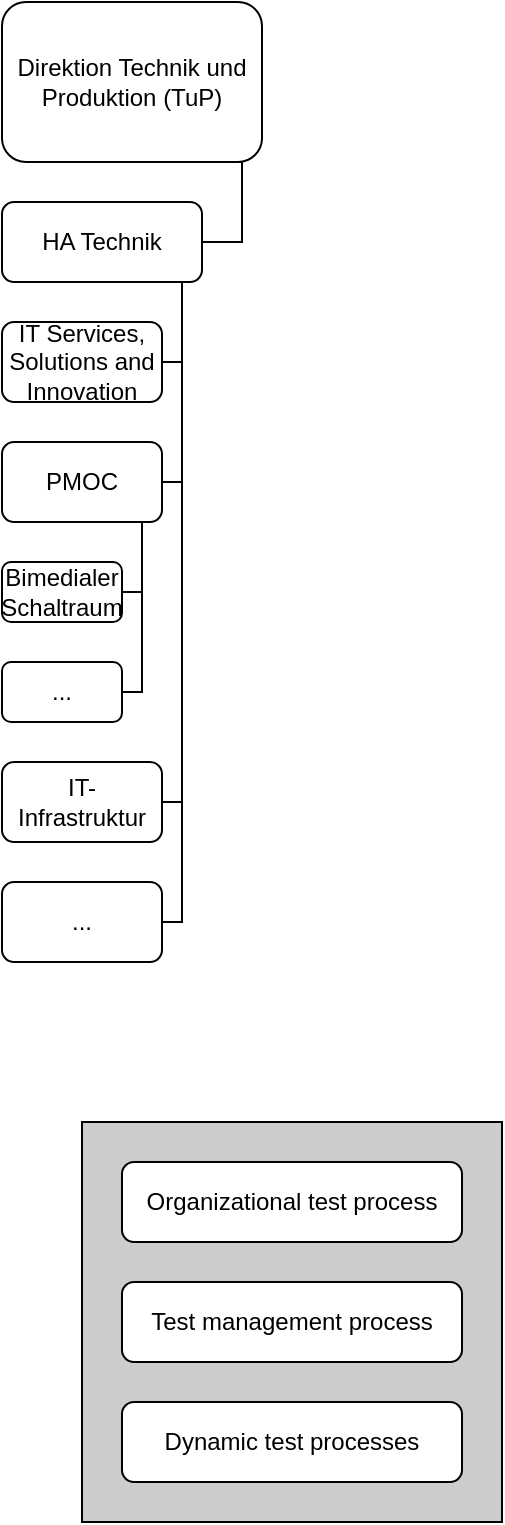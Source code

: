 <mxfile version="28.1.0">
  <diagram name="Seite-1" id="TvuDI8QwhE15kElaz38e">
    <mxGraphModel dx="810" dy="451" grid="1" gridSize="10" guides="1" tooltips="1" connect="1" arrows="1" fold="1" page="1" pageScale="1" pageWidth="827" pageHeight="1169" math="0" shadow="0">
      <root>
        <mxCell id="0" />
        <mxCell id="GiZz-HR4AVTah3v7BY4u-3" value="Organigramm" parent="0" />
        <mxCell id="GiZz-HR4AVTah3v7BY4u-19" style="edgeStyle=orthogonalEdgeStyle;rounded=0;orthogonalLoop=1;jettySize=auto;html=1;exitX=1;exitY=0.5;exitDx=0;exitDy=0;entryX=0.845;entryY=1.002;entryDx=0;entryDy=0;entryPerimeter=0;endArrow=none;endFill=0;" parent="GiZz-HR4AVTah3v7BY4u-3" source="GiZz-HR4AVTah3v7BY4u-4" target="GiZz-HR4AVTah3v7BY4u-5" edge="1">
          <mxGeometry relative="1" as="geometry">
            <mxPoint x="410.0" y="110.035" as="targetPoint" />
          </mxGeometry>
        </mxCell>
        <mxCell id="GiZz-HR4AVTah3v7BY4u-4" value="HA Technik" style="rounded=1;whiteSpace=wrap;html=1;" parent="GiZz-HR4AVTah3v7BY4u-3" vertex="1">
          <mxGeometry x="300" y="100" width="100" height="40" as="geometry" />
        </mxCell>
        <mxCell id="GiZz-HR4AVTah3v7BY4u-5" value="Direktion Technik und Produktion (TuP)" style="rounded=1;whiteSpace=wrap;html=1;" parent="GiZz-HR4AVTah3v7BY4u-3" vertex="1">
          <mxGeometry x="300" width="130" height="80" as="geometry" />
        </mxCell>
        <mxCell id="GiZz-HR4AVTah3v7BY4u-21" style="edgeStyle=orthogonalEdgeStyle;rounded=0;orthogonalLoop=1;jettySize=auto;html=1;exitX=1;exitY=0.5;exitDx=0;exitDy=0;endArrow=none;endFill=0;" parent="GiZz-HR4AVTah3v7BY4u-3" source="GiZz-HR4AVTah3v7BY4u-11" edge="1">
          <mxGeometry relative="1" as="geometry">
            <mxPoint x="390" y="180" as="targetPoint" />
            <Array as="points">
              <mxPoint x="390" y="240" />
            </Array>
          </mxGeometry>
        </mxCell>
        <mxCell id="GiZz-HR4AVTah3v7BY4u-11" value="PMOC" style="rounded=1;whiteSpace=wrap;html=1;" parent="GiZz-HR4AVTah3v7BY4u-3" vertex="1">
          <mxGeometry x="300" y="220" width="80" height="40" as="geometry" />
        </mxCell>
        <mxCell id="GiZz-HR4AVTah3v7BY4u-12" value="IT Services, Solutions and Innovation" style="rounded=1;whiteSpace=wrap;html=1;" parent="GiZz-HR4AVTah3v7BY4u-3" vertex="1">
          <mxGeometry x="300" y="160" width="80" height="40" as="geometry" />
        </mxCell>
        <mxCell id="GiZz-HR4AVTah3v7BY4u-23" style="edgeStyle=orthogonalEdgeStyle;rounded=0;orthogonalLoop=1;jettySize=auto;html=1;exitX=1;exitY=0.5;exitDx=0;exitDy=0;endArrow=none;endFill=0;" parent="GiZz-HR4AVTah3v7BY4u-3" source="GiZz-HR4AVTah3v7BY4u-13" edge="1">
          <mxGeometry relative="1" as="geometry">
            <mxPoint x="390" y="240" as="targetPoint" />
            <Array as="points">
              <mxPoint x="390" y="400" />
            </Array>
          </mxGeometry>
        </mxCell>
        <mxCell id="GiZz-HR4AVTah3v7BY4u-13" value="IT-Infrastruktur" style="rounded=1;whiteSpace=wrap;html=1;" parent="GiZz-HR4AVTah3v7BY4u-3" vertex="1">
          <mxGeometry x="300" y="380" width="80" height="40" as="geometry" />
        </mxCell>
        <mxCell id="GiZz-HR4AVTah3v7BY4u-14" value="Bimedialer Schaltraum" style="rounded=1;whiteSpace=wrap;html=1;" parent="GiZz-HR4AVTah3v7BY4u-3" vertex="1">
          <mxGeometry x="300" y="280" width="60" height="30" as="geometry" />
        </mxCell>
        <mxCell id="GiZz-HR4AVTah3v7BY4u-15" value="..." style="rounded=1;whiteSpace=wrap;html=1;" parent="GiZz-HR4AVTah3v7BY4u-3" vertex="1">
          <mxGeometry x="300" y="330" width="60" height="30" as="geometry" />
        </mxCell>
        <mxCell id="GiZz-HR4AVTah3v7BY4u-20" style="edgeStyle=orthogonalEdgeStyle;rounded=0;orthogonalLoop=1;jettySize=auto;html=1;exitX=1;exitY=0.5;exitDx=0;exitDy=0;entryX=0.902;entryY=0.993;entryDx=0;entryDy=0;entryPerimeter=0;endArrow=none;endFill=0;" parent="GiZz-HR4AVTah3v7BY4u-3" source="GiZz-HR4AVTah3v7BY4u-12" target="GiZz-HR4AVTah3v7BY4u-4" edge="1">
          <mxGeometry relative="1" as="geometry">
            <Array as="points">
              <mxPoint x="390" y="180" />
              <mxPoint x="390" y="140" />
              <mxPoint x="390" y="140" />
            </Array>
          </mxGeometry>
        </mxCell>
        <mxCell id="GiZz-HR4AVTah3v7BY4u-24" style="edgeStyle=orthogonalEdgeStyle;rounded=0;orthogonalLoop=1;jettySize=auto;html=1;exitX=1;exitY=0.5;exitDx=0;exitDy=0;endArrow=none;endFill=0;" parent="GiZz-HR4AVTah3v7BY4u-3" source="GiZz-HR4AVTah3v7BY4u-22" edge="1">
          <mxGeometry relative="1" as="geometry">
            <mxPoint x="390" y="400" as="targetPoint" />
            <Array as="points">
              <mxPoint x="390" y="460" />
            </Array>
          </mxGeometry>
        </mxCell>
        <mxCell id="GiZz-HR4AVTah3v7BY4u-22" value="..." style="rounded=1;whiteSpace=wrap;html=1;" parent="GiZz-HR4AVTah3v7BY4u-3" vertex="1">
          <mxGeometry x="300" y="440" width="80" height="40" as="geometry" />
        </mxCell>
        <mxCell id="GiZz-HR4AVTah3v7BY4u-25" style="edgeStyle=orthogonalEdgeStyle;rounded=0;orthogonalLoop=1;jettySize=auto;html=1;exitX=1;exitY=0.5;exitDx=0;exitDy=0;endArrow=none;endFill=0;entryX=0.875;entryY=1.005;entryDx=0;entryDy=0;entryPerimeter=0;" parent="GiZz-HR4AVTah3v7BY4u-3" source="GiZz-HR4AVTah3v7BY4u-14" target="GiZz-HR4AVTah3v7BY4u-11" edge="1">
          <mxGeometry relative="1" as="geometry">
            <mxPoint x="370" y="280" as="targetPoint" />
          </mxGeometry>
        </mxCell>
        <mxCell id="GiZz-HR4AVTah3v7BY4u-28" style="edgeStyle=orthogonalEdgeStyle;rounded=0;orthogonalLoop=1;jettySize=auto;html=1;endArrow=none;endFill=0;" parent="GiZz-HR4AVTah3v7BY4u-3" source="GiZz-HR4AVTah3v7BY4u-15" edge="1">
          <mxGeometry relative="1" as="geometry">
            <mxPoint x="370" y="260" as="targetPoint" />
            <Array as="points">
              <mxPoint x="370" y="345" />
              <mxPoint x="370" y="295" />
            </Array>
          </mxGeometry>
        </mxCell>
        <mxCell id="GiZz-HR4AVTah3v7BY4u-7" value="Test" parent="0" />
        <mxCell id="WsCw_bzVPhmdkuJ8D12H-0" value="multi_layer_test_process" parent="0" />
        <mxCell id="WsCw_bzVPhmdkuJ8D12H-5" value="" style="rounded=0;whiteSpace=wrap;html=1;fillColor=#CCCCCC;strokeColor=#000000;" parent="WsCw_bzVPhmdkuJ8D12H-0" vertex="1">
          <mxGeometry x="340" y="560" width="210" height="200" as="geometry" />
        </mxCell>
        <mxCell id="WsCw_bzVPhmdkuJ8D12H-1" value="Organizational test process" style="rounded=1;whiteSpace=wrap;html=1;" parent="WsCw_bzVPhmdkuJ8D12H-0" vertex="1">
          <mxGeometry x="360" y="580" width="170" height="40" as="geometry" />
        </mxCell>
        <mxCell id="WsCw_bzVPhmdkuJ8D12H-2" value="Test management process" style="rounded=1;whiteSpace=wrap;html=1;" parent="WsCw_bzVPhmdkuJ8D12H-0" vertex="1">
          <mxGeometry x="360" y="640" width="170" height="40" as="geometry" />
        </mxCell>
        <mxCell id="WsCw_bzVPhmdkuJ8D12H-3" value="Dynamic test processes" style="rounded=1;whiteSpace=wrap;html=1;" parent="WsCw_bzVPhmdkuJ8D12H-0" vertex="1">
          <mxGeometry x="360" y="700" width="170" height="40" as="geometry" />
        </mxCell>
      </root>
    </mxGraphModel>
  </diagram>
</mxfile>
